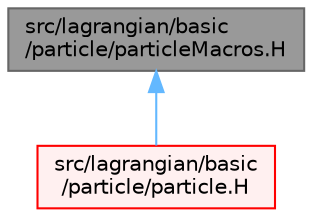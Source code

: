 digraph "src/lagrangian/basic/particle/particleMacros.H"
{
 // LATEX_PDF_SIZE
  bgcolor="transparent";
  edge [fontname=Helvetica,fontsize=10,labelfontname=Helvetica,labelfontsize=10];
  node [fontname=Helvetica,fontsize=10,shape=box,height=0.2,width=0.4];
  Node1 [id="Node000001",label="src/lagrangian/basic\l/particle/particleMacros.H",height=0.2,width=0.4,color="gray40", fillcolor="grey60", style="filled", fontcolor="black",tooltip="Macros for adding to particle property lists."];
  Node1 -> Node2 [id="edge1_Node000001_Node000002",dir="back",color="steelblue1",style="solid",tooltip=" "];
  Node2 [id="Node000002",label="src/lagrangian/basic\l/particle/particle.H",height=0.2,width=0.4,color="red", fillcolor="#FFF0F0", style="filled",URL="$particle_8H.html",tooltip=" "];
}
